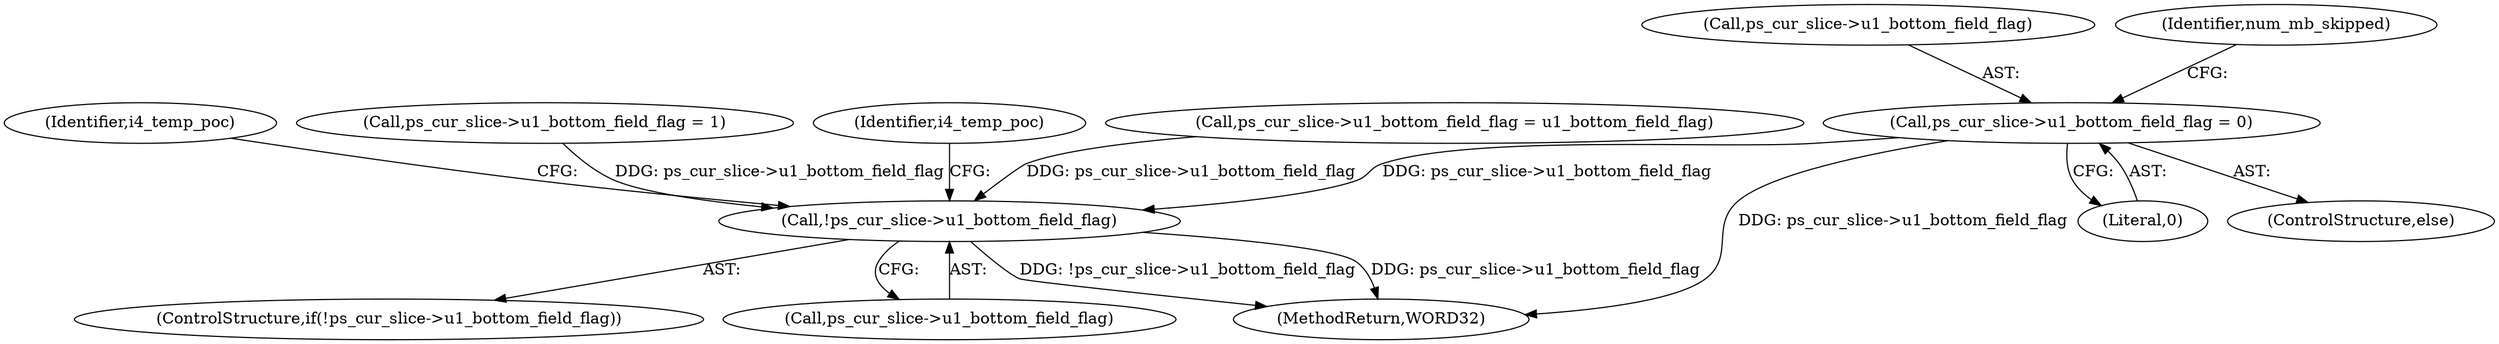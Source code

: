digraph "0_Android_9a00f562a612d56e7b2b989d168647db900ba6cf_0@pointer" {
"1000858" [label="(Call,ps_cur_slice->u1_bottom_field_flag = 0)"];
"1001305" [label="(Call,!ps_cur_slice->u1_bottom_field_flag)"];
"1001304" [label="(ControlStructure,if(!ps_cur_slice->u1_bottom_field_flag))"];
"1001306" [label="(Call,ps_cur_slice->u1_bottom_field_flag)"];
"1000859" [label="(Call,ps_cur_slice->u1_bottom_field_flag)"];
"1002568" [label="(MethodReturn,WORD32)"];
"1001318" [label="(Identifier,i4_temp_poc)"];
"1000852" [label="(Call,ps_cur_slice->u1_bottom_field_flag = 1)"];
"1000862" [label="(Literal,0)"];
"1000857" [label="(ControlStructure,else)"];
"1001305" [label="(Call,!ps_cur_slice->u1_bottom_field_flag)"];
"1000858" [label="(Call,ps_cur_slice->u1_bottom_field_flag = 0)"];
"1001310" [label="(Identifier,i4_temp_poc)"];
"1000864" [label="(Identifier,num_mb_skipped)"];
"1000924" [label="(Call,ps_cur_slice->u1_bottom_field_flag = u1_bottom_field_flag)"];
"1000858" -> "1000857"  [label="AST: "];
"1000858" -> "1000862"  [label="CFG: "];
"1000859" -> "1000858"  [label="AST: "];
"1000862" -> "1000858"  [label="AST: "];
"1000864" -> "1000858"  [label="CFG: "];
"1000858" -> "1002568"  [label="DDG: ps_cur_slice->u1_bottom_field_flag"];
"1000858" -> "1001305"  [label="DDG: ps_cur_slice->u1_bottom_field_flag"];
"1001305" -> "1001304"  [label="AST: "];
"1001305" -> "1001306"  [label="CFG: "];
"1001306" -> "1001305"  [label="AST: "];
"1001310" -> "1001305"  [label="CFG: "];
"1001318" -> "1001305"  [label="CFG: "];
"1001305" -> "1002568"  [label="DDG: !ps_cur_slice->u1_bottom_field_flag"];
"1001305" -> "1002568"  [label="DDG: ps_cur_slice->u1_bottom_field_flag"];
"1000852" -> "1001305"  [label="DDG: ps_cur_slice->u1_bottom_field_flag"];
"1000924" -> "1001305"  [label="DDG: ps_cur_slice->u1_bottom_field_flag"];
}
